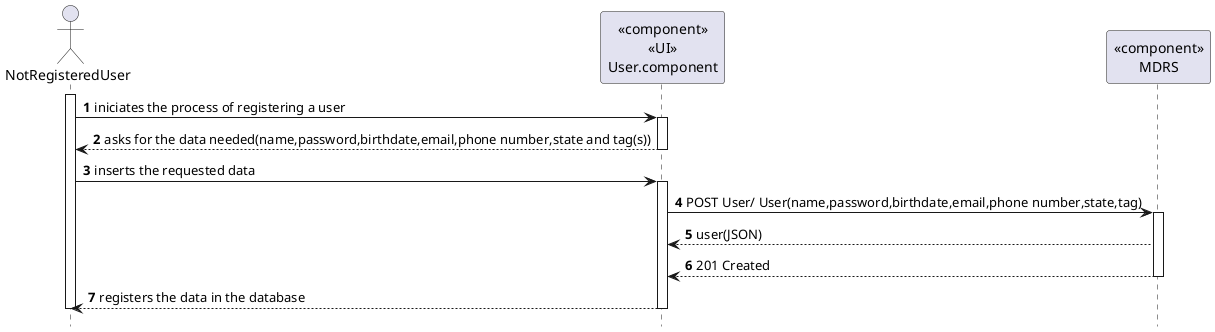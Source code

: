 @startuml SD
        hide footbox
        autonumber

        actor "NotRegisteredUser" as U
        participant "<<component>>\n<<UI>>\nUser.component" as SYS
        participant "<<component>>\nMDRS" as C

        activate U
                U -> SYS : iniciates the process of registering a user
                activate SYS
                SYS --> U : asks for the data needed(name,password,birthdate,email,phone number,state and tag(s))
                deactivate SYS
                U -> SYS : inserts the requested data
                activate SYS
                SYS -> C : POST User/ User(name,password,birthdate,email,phone number,state,tag)
                activate C
                C --> SYS : user(JSON)
                C --> SYS : 201 Created
                deactivate C
                SYS --> U : registers the data in the database
                deactivate SYS
        deactivate U
@enduml

